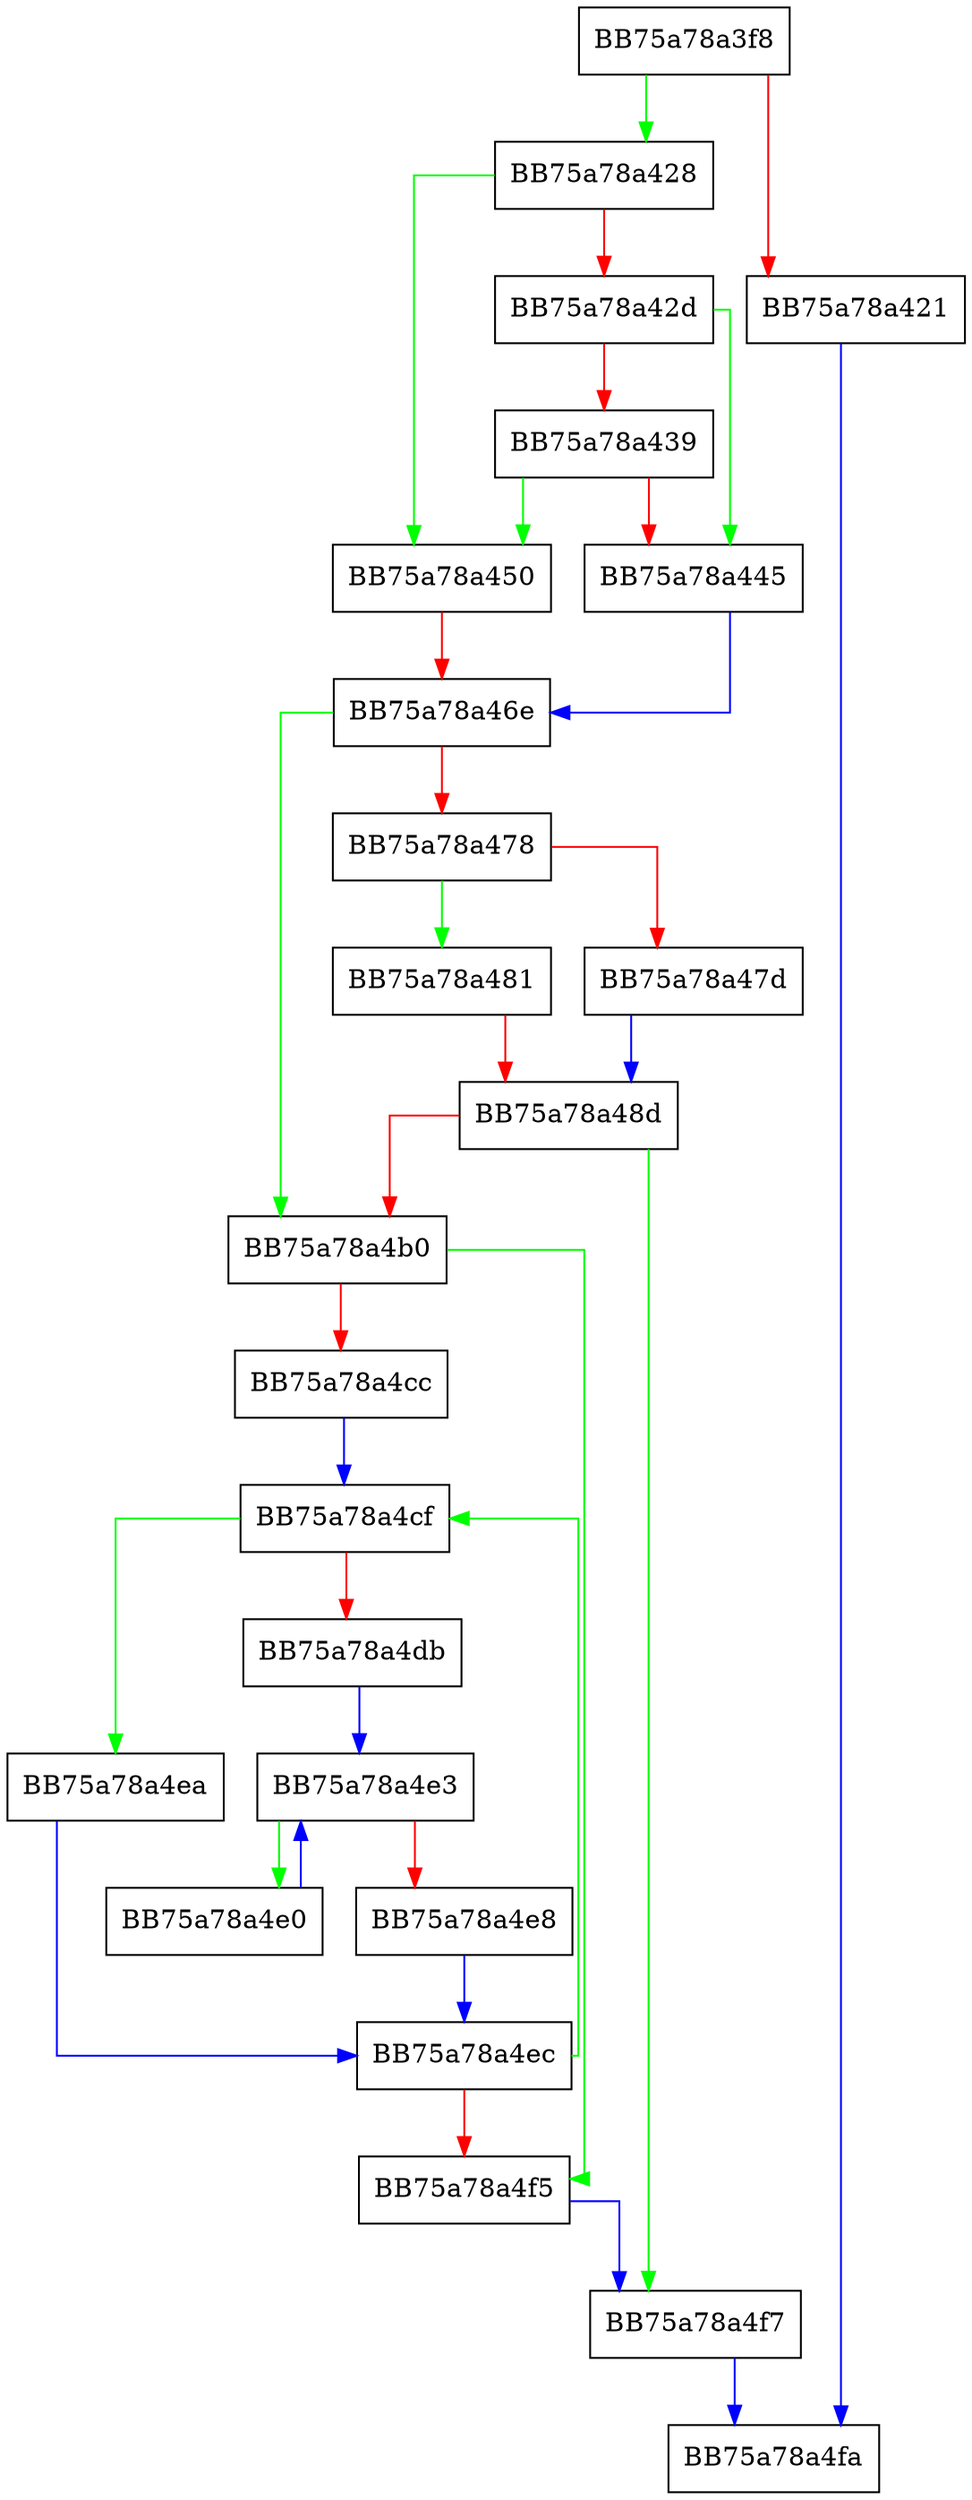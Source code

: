 digraph getUndecoratedName {
  node [shape="box"];
  graph [splines=ortho];
  BB75a78a3f8 -> BB75a78a428 [color="green"];
  BB75a78a3f8 -> BB75a78a421 [color="red"];
  BB75a78a421 -> BB75a78a4fa [color="blue"];
  BB75a78a428 -> BB75a78a450 [color="green"];
  BB75a78a428 -> BB75a78a42d [color="red"];
  BB75a78a42d -> BB75a78a445 [color="green"];
  BB75a78a42d -> BB75a78a439 [color="red"];
  BB75a78a439 -> BB75a78a450 [color="green"];
  BB75a78a439 -> BB75a78a445 [color="red"];
  BB75a78a445 -> BB75a78a46e [color="blue"];
  BB75a78a450 -> BB75a78a46e [color="red"];
  BB75a78a46e -> BB75a78a4b0 [color="green"];
  BB75a78a46e -> BB75a78a478 [color="red"];
  BB75a78a478 -> BB75a78a481 [color="green"];
  BB75a78a478 -> BB75a78a47d [color="red"];
  BB75a78a47d -> BB75a78a48d [color="blue"];
  BB75a78a481 -> BB75a78a48d [color="red"];
  BB75a78a48d -> BB75a78a4f7 [color="green"];
  BB75a78a48d -> BB75a78a4b0 [color="red"];
  BB75a78a4b0 -> BB75a78a4f5 [color="green"];
  BB75a78a4b0 -> BB75a78a4cc [color="red"];
  BB75a78a4cc -> BB75a78a4cf [color="blue"];
  BB75a78a4cf -> BB75a78a4ea [color="green"];
  BB75a78a4cf -> BB75a78a4db [color="red"];
  BB75a78a4db -> BB75a78a4e3 [color="blue"];
  BB75a78a4e0 -> BB75a78a4e3 [color="blue"];
  BB75a78a4e3 -> BB75a78a4e0 [color="green"];
  BB75a78a4e3 -> BB75a78a4e8 [color="red"];
  BB75a78a4e8 -> BB75a78a4ec [color="blue"];
  BB75a78a4ea -> BB75a78a4ec [color="blue"];
  BB75a78a4ec -> BB75a78a4cf [color="green"];
  BB75a78a4ec -> BB75a78a4f5 [color="red"];
  BB75a78a4f5 -> BB75a78a4f7 [color="blue"];
  BB75a78a4f7 -> BB75a78a4fa [color="blue"];
}
